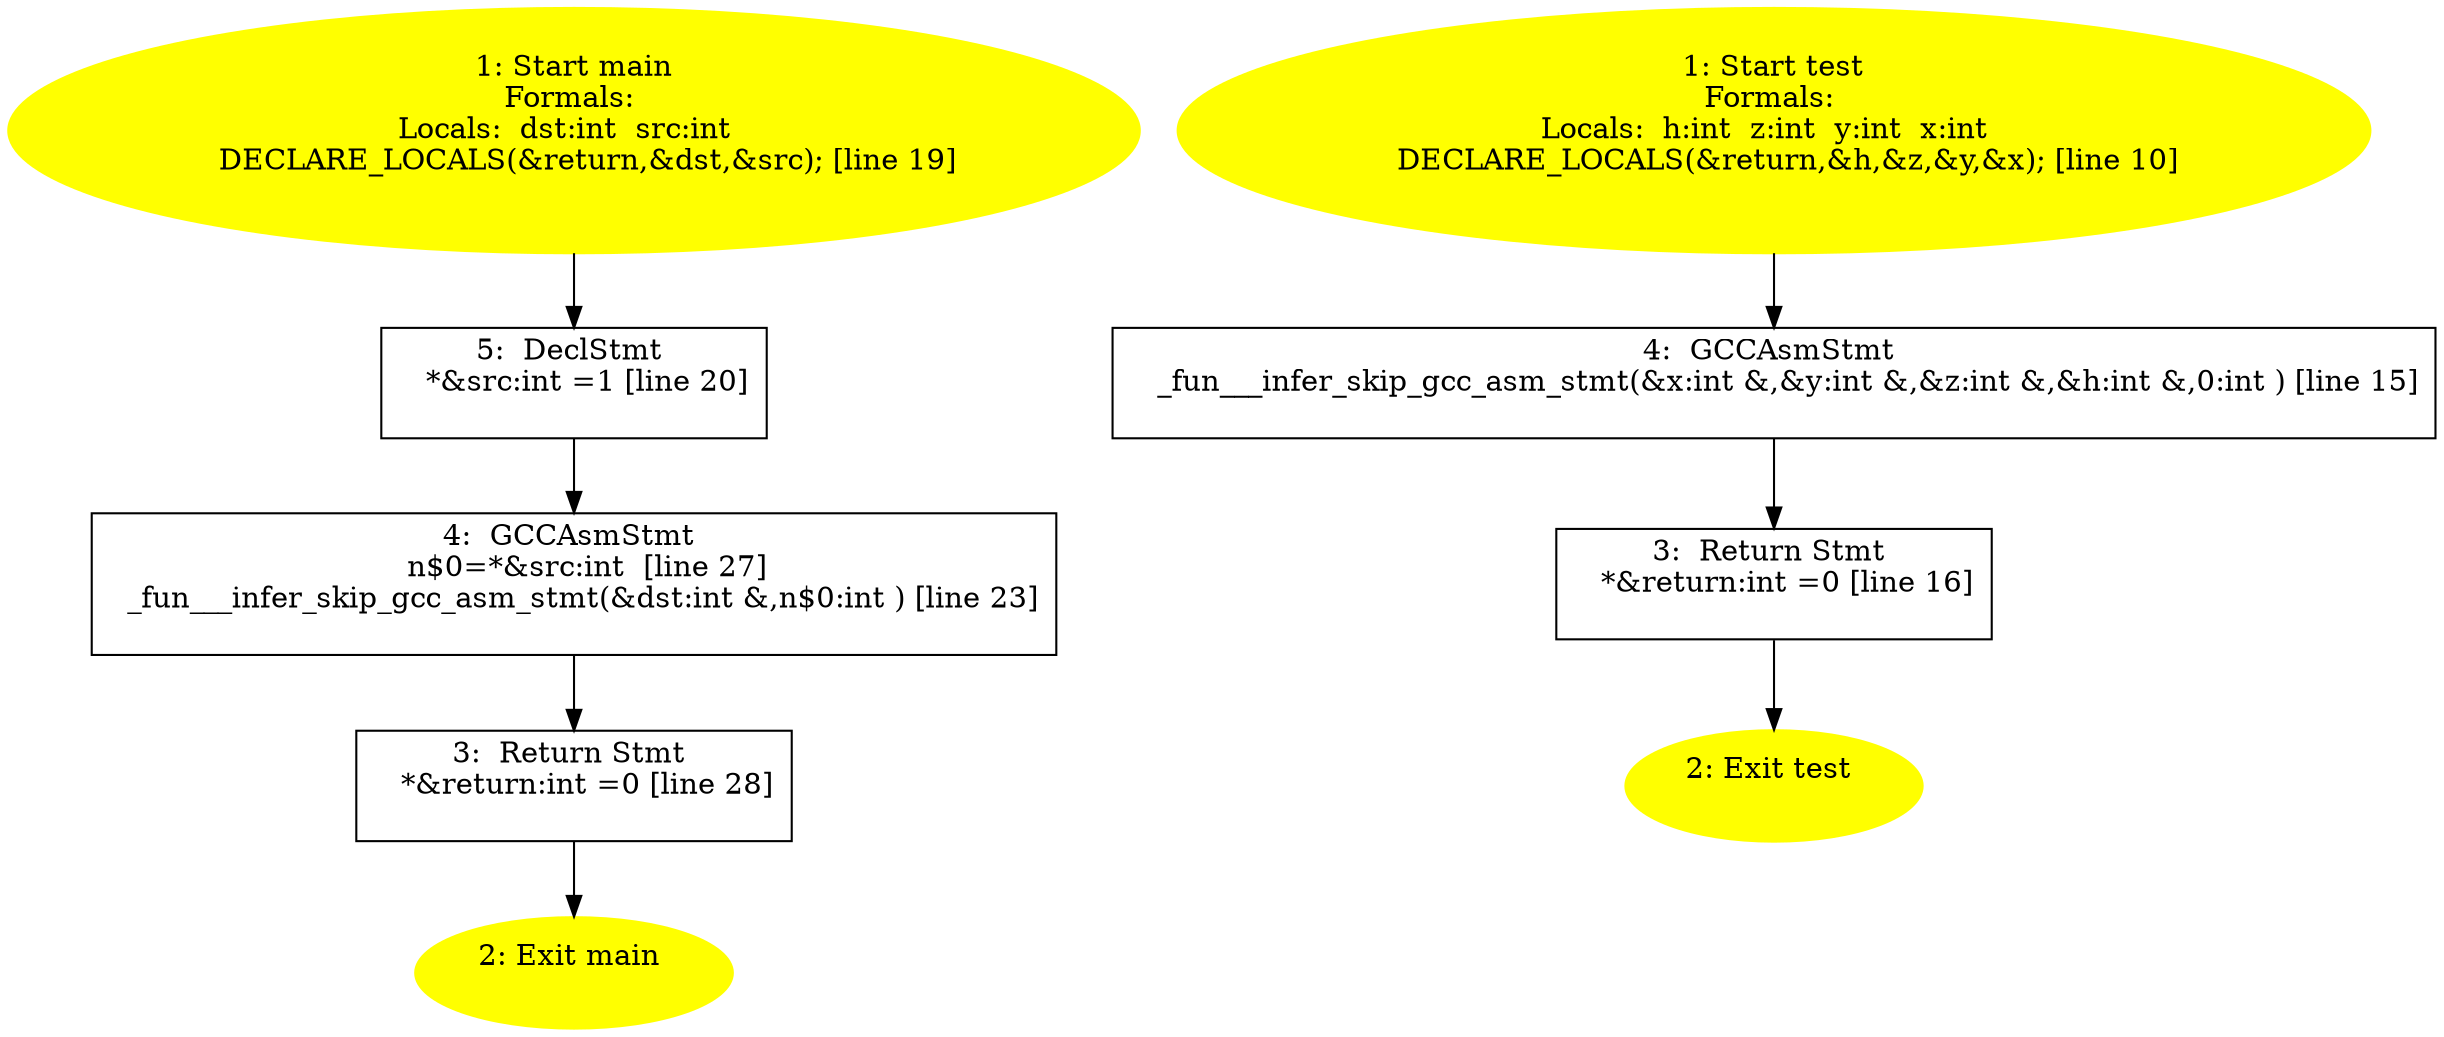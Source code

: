 /* @generated */
digraph iCFG {
"main5" [label="5:  DeclStmt \n   *&src:int =1 [line 20]\n " shape="box"]
	

	 "main5" -> "main4" ;
"main4" [label="4:  GCCAsmStmt \n   n$0=*&src:int  [line 27]\n  _fun___infer_skip_gcc_asm_stmt(&dst:int &,n$0:int ) [line 23]\n " shape="box"]
	

	 "main4" -> "main3" ;
"main3" [label="3:  Return Stmt \n   *&return:int =0 [line 28]\n " shape="box"]
	

	 "main3" -> "main2" ;
"main2" [label="2: Exit main \n  " color=yellow style=filled]
	

"main1" [label="1: Start main\nFormals: \nLocals:  dst:int  src:int  \n   DECLARE_LOCALS(&return,&dst,&src); [line 19]\n " color=yellow style=filled]
	

	 "main1" -> "main5" ;
"test4" [label="4:  GCCAsmStmt \n   _fun___infer_skip_gcc_asm_stmt(&x:int &,&y:int &,&z:int &,&h:int &,0:int ) [line 15]\n " shape="box"]
	

	 "test4" -> "test3" ;
"test3" [label="3:  Return Stmt \n   *&return:int =0 [line 16]\n " shape="box"]
	

	 "test3" -> "test2" ;
"test2" [label="2: Exit test \n  " color=yellow style=filled]
	

"test1" [label="1: Start test\nFormals: \nLocals:  h:int  z:int  y:int  x:int  \n   DECLARE_LOCALS(&return,&h,&z,&y,&x); [line 10]\n " color=yellow style=filled]
	

	 "test1" -> "test4" ;
}

